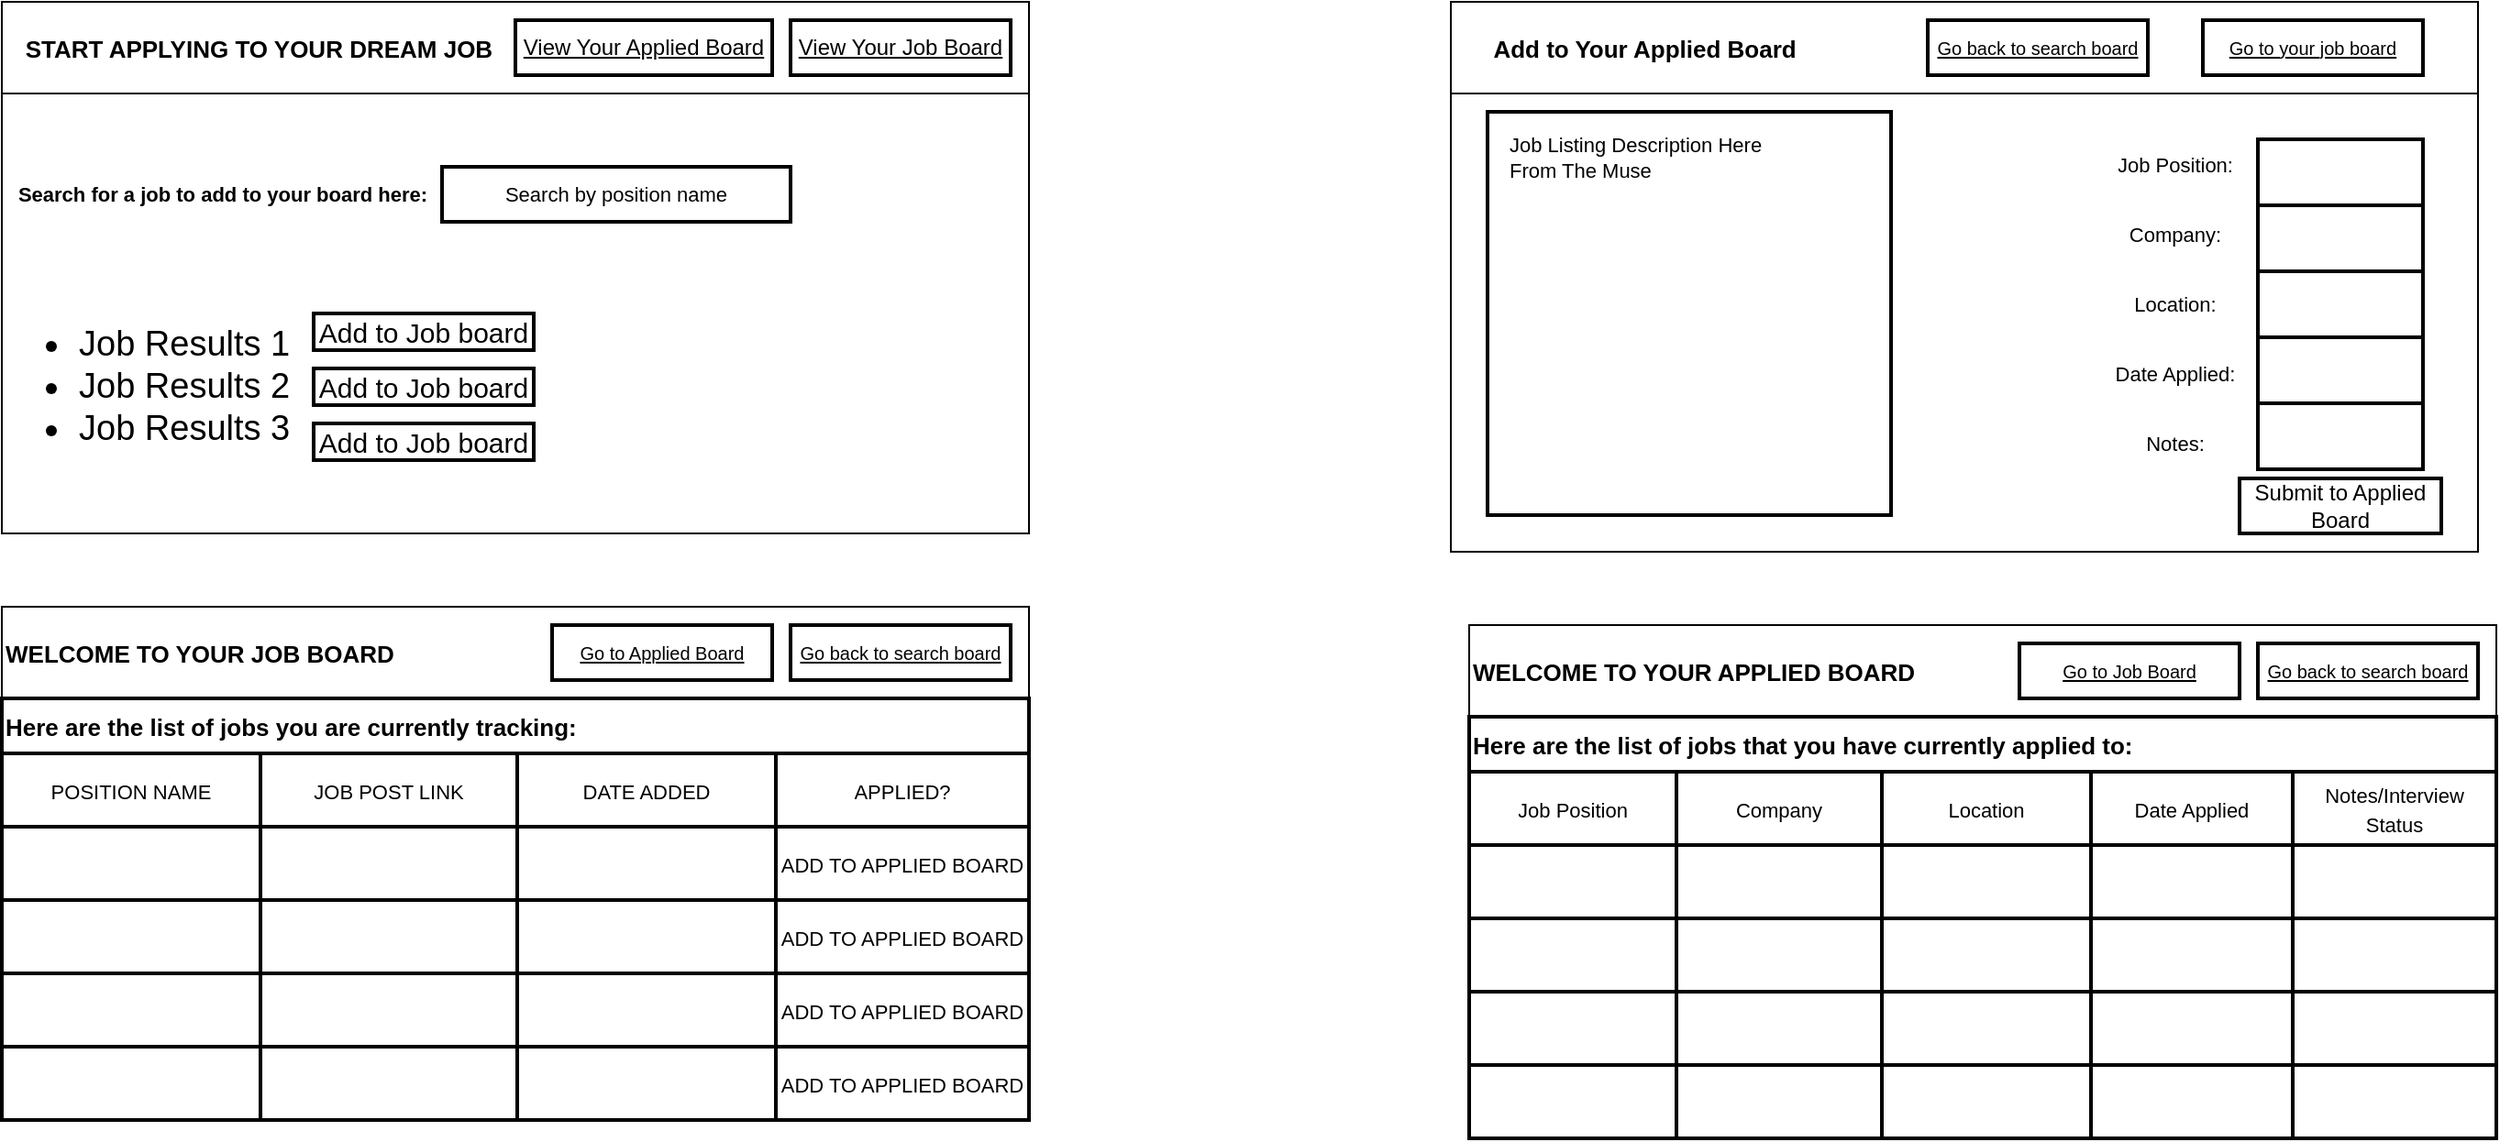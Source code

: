 <mxfile>
    <diagram id="eByr2vHyJb8eP3QuUkfj" name="Page-1">
        <mxGraphModel dx="677" dy="288" grid="1" gridSize="10" guides="1" tooltips="1" connect="1" arrows="1" fold="1" page="1" pageScale="1" pageWidth="850" pageHeight="1100" math="0" shadow="0">
            <root>
                <mxCell id="0"/>
                <mxCell id="1" parent="0"/>
                <mxCell id="2" value="   START APPLYING TO YOUR DREAM JOB" style="swimlane;swimlaneFillColor=default;align=left;fontSize=13;startSize=50;" parent="1" vertex="1">
                    <mxGeometry x="140" y="40" width="560" height="290" as="geometry"/>
                </mxCell>
                <mxCell id="3" value="&lt;font style=&quot;font-size: 11px&quot;&gt;Search for a job to add to your board here:&lt;/font&gt;" style="text;strokeColor=none;fillColor=none;html=1;fontSize=12;fontStyle=1;verticalAlign=middle;align=center;strokeWidth=0;" parent="2" vertex="1">
                    <mxGeometry x="70" y="80" width="100" height="50" as="geometry"/>
                </mxCell>
                <mxCell id="5" value="Search by position name" style="rounded=0;whiteSpace=wrap;html=1;fontSize=11;strokeWidth=2;" parent="2" vertex="1">
                    <mxGeometry x="240" y="90" width="190" height="30" as="geometry"/>
                </mxCell>
                <mxCell id="7" value="&lt;ul style=&quot;font-size: 19px;&quot;&gt;&lt;li style=&quot;font-size: 19px;&quot;&gt;Job Results 1&lt;/li&gt;&lt;li style=&quot;font-size: 19px;&quot;&gt;Job Results 2&lt;/li&gt;&lt;li style=&quot;font-size: 19px;&quot;&gt;Job Results 3&lt;/li&gt;&lt;/ul&gt;" style="text;strokeColor=none;fillColor=none;html=1;whiteSpace=wrap;verticalAlign=middle;overflow=hidden;fontSize=19;" parent="2" vertex="1">
                    <mxGeometry y="140" width="220" height="140" as="geometry"/>
                </mxCell>
                <mxCell id="8" value="&lt;u&gt;View Your Job Board&lt;/u&gt;" style="text;html=1;strokeColor=default;fillColor=none;align=center;verticalAlign=middle;whiteSpace=wrap;rounded=0;fontSize=12;strokeWidth=2;" parent="2" vertex="1">
                    <mxGeometry x="430" y="10" width="120" height="30" as="geometry"/>
                </mxCell>
                <mxCell id="26" value="&lt;font style=&quot;font-size: 15px&quot;&gt;Add to Job board&lt;/font&gt;" style="rounded=0;whiteSpace=wrap;html=1;fontSize=19;strokeWidth=2;" parent="2" vertex="1">
                    <mxGeometry x="170" y="170" width="120" height="20" as="geometry"/>
                </mxCell>
                <mxCell id="28" value="&lt;font style=&quot;font-size: 15px&quot;&gt;Add to Job board&lt;/font&gt;" style="rounded=0;whiteSpace=wrap;html=1;fontSize=19;strokeWidth=2;" parent="2" vertex="1">
                    <mxGeometry x="170" y="230" width="120" height="20" as="geometry"/>
                </mxCell>
                <mxCell id="27" value="&lt;font style=&quot;font-size: 15px&quot;&gt;Add to Job board&lt;/font&gt;" style="rounded=0;whiteSpace=wrap;html=1;fontSize=19;strokeWidth=2;" parent="2" vertex="1">
                    <mxGeometry x="170" y="200" width="120" height="20" as="geometry"/>
                </mxCell>
                <mxCell id="XKxb8fg4fnVpv2uwwsLC-240" value="&lt;u&gt;View Your Applied Board&lt;/u&gt;" style="text;html=1;strokeColor=default;fillColor=none;align=center;verticalAlign=middle;whiteSpace=wrap;rounded=0;fontSize=12;strokeWidth=2;" parent="2" vertex="1">
                    <mxGeometry x="280" y="10" width="140" height="30" as="geometry"/>
                </mxCell>
                <mxCell id="31" value="WELCOME TO YOUR JOB BOARD" style="swimlane;swimlaneFillColor=default;align=left;fontSize=13;startSize=50;" parent="1" vertex="1">
                    <mxGeometry x="140" y="370" width="560" height="280" as="geometry"/>
                </mxCell>
                <mxCell id="35" value="&lt;u style=&quot;font-size: 10px;&quot;&gt;Go back to search board&lt;/u&gt;" style="text;html=1;strokeColor=default;fillColor=none;align=center;verticalAlign=middle;whiteSpace=wrap;rounded=0;fontSize=10;strokeWidth=2;" parent="31" vertex="1">
                    <mxGeometry x="430" y="10" width="120" height="30" as="geometry"/>
                </mxCell>
                <mxCell id="41" value="Here are the list of jobs you are currently tracking:" style="shape=table;startSize=30;container=1;collapsible=0;childLayout=tableLayout;fontStyle=1;align=left;pointerEvents=1;fontSize=13;strokeColor=default;strokeWidth=2;" parent="31" vertex="1">
                    <mxGeometry y="50" width="560" height="230" as="geometry"/>
                </mxCell>
                <mxCell id="42" value="" style="shape=partialRectangle;html=1;whiteSpace=wrap;collapsible=0;dropTarget=0;pointerEvents=0;fillColor=none;top=0;left=0;bottom=0;right=0;points=[[0,0.5],[1,0.5]];portConstraint=eastwest;fontSize=13;strokeColor=default;strokeWidth=2;" parent="41" vertex="1">
                    <mxGeometry y="30" width="560" height="40" as="geometry"/>
                </mxCell>
                <mxCell id="43" value="&lt;span style=&quot;font-size: 11px&quot;&gt;POSITION NAME&lt;/span&gt;" style="shape=partialRectangle;html=1;whiteSpace=wrap;connectable=0;fillColor=none;top=0;left=0;bottom=0;right=0;overflow=hidden;pointerEvents=1;fontSize=13;strokeColor=default;strokeWidth=2;" parent="42" vertex="1">
                    <mxGeometry width="141" height="40" as="geometry">
                        <mxRectangle width="141" height="40" as="alternateBounds"/>
                    </mxGeometry>
                </mxCell>
                <mxCell id="44" value="&lt;font style=&quot;font-size: 11px&quot;&gt;JOB POST LINK&lt;/font&gt;" style="shape=partialRectangle;html=1;whiteSpace=wrap;connectable=0;fillColor=none;top=0;left=0;bottom=0;right=0;overflow=hidden;pointerEvents=1;fontSize=13;strokeColor=default;strokeWidth=2;" parent="42" vertex="1">
                    <mxGeometry x="141" width="140" height="40" as="geometry">
                        <mxRectangle width="140" height="40" as="alternateBounds"/>
                    </mxGeometry>
                </mxCell>
                <mxCell id="45" value="&lt;font style=&quot;font-size: 11px&quot;&gt;DATE ADDED&lt;/font&gt;" style="shape=partialRectangle;html=1;whiteSpace=wrap;connectable=0;fillColor=none;top=0;left=0;bottom=0;right=0;overflow=hidden;pointerEvents=1;fontSize=13;strokeColor=default;strokeWidth=2;" parent="42" vertex="1">
                    <mxGeometry x="281" width="141" height="40" as="geometry">
                        <mxRectangle width="141" height="40" as="alternateBounds"/>
                    </mxGeometry>
                </mxCell>
                <mxCell id="54" value="&lt;font style=&quot;font-size: 11px&quot;&gt;APPLIED?&lt;/font&gt;" style="shape=partialRectangle;html=1;whiteSpace=wrap;connectable=0;fillColor=none;top=0;left=0;bottom=0;right=0;overflow=hidden;pointerEvents=1;fontSize=13;strokeColor=default;strokeWidth=2;" parent="42" vertex="1">
                    <mxGeometry x="422" width="138" height="40" as="geometry">
                        <mxRectangle width="138" height="40" as="alternateBounds"/>
                    </mxGeometry>
                </mxCell>
                <mxCell id="46" value="" style="shape=partialRectangle;html=1;whiteSpace=wrap;collapsible=0;dropTarget=0;pointerEvents=0;fillColor=none;top=0;left=0;bottom=0;right=0;points=[[0,0.5],[1,0.5]];portConstraint=eastwest;fontSize=13;strokeColor=default;strokeWidth=2;" parent="41" vertex="1">
                    <mxGeometry y="70" width="560" height="40" as="geometry"/>
                </mxCell>
                <mxCell id="47" value="" style="shape=partialRectangle;html=1;whiteSpace=wrap;connectable=0;fillColor=none;top=0;left=0;bottom=0;right=0;overflow=hidden;pointerEvents=1;fontSize=13;strokeColor=default;strokeWidth=2;" parent="46" vertex="1">
                    <mxGeometry width="141" height="40" as="geometry">
                        <mxRectangle width="141" height="40" as="alternateBounds"/>
                    </mxGeometry>
                </mxCell>
                <mxCell id="48" value="" style="shape=partialRectangle;html=1;whiteSpace=wrap;connectable=0;fillColor=none;top=0;left=0;bottom=0;right=0;overflow=hidden;pointerEvents=1;fontSize=13;strokeColor=default;strokeWidth=2;" parent="46" vertex="1">
                    <mxGeometry x="141" width="140" height="40" as="geometry">
                        <mxRectangle width="140" height="40" as="alternateBounds"/>
                    </mxGeometry>
                </mxCell>
                <mxCell id="49" value="" style="shape=partialRectangle;html=1;whiteSpace=wrap;connectable=0;fillColor=none;top=0;left=0;bottom=0;right=0;overflow=hidden;pointerEvents=1;fontSize=13;strokeColor=default;strokeWidth=2;" parent="46" vertex="1">
                    <mxGeometry x="281" width="141" height="40" as="geometry">
                        <mxRectangle width="141" height="40" as="alternateBounds"/>
                    </mxGeometry>
                </mxCell>
                <mxCell id="55" value="&lt;font style=&quot;font-size: 11px&quot;&gt;ADD TO APPLIED BOARD&lt;/font&gt;" style="shape=partialRectangle;html=1;whiteSpace=wrap;connectable=0;fillColor=none;top=0;left=0;bottom=0;right=0;overflow=hidden;pointerEvents=1;fontSize=13;strokeColor=default;strokeWidth=2;" parent="46" vertex="1">
                    <mxGeometry x="422" width="138" height="40" as="geometry">
                        <mxRectangle width="138" height="40" as="alternateBounds"/>
                    </mxGeometry>
                </mxCell>
                <mxCell id="50" value="" style="shape=partialRectangle;html=1;whiteSpace=wrap;collapsible=0;dropTarget=0;pointerEvents=0;fillColor=none;top=0;left=0;bottom=0;right=0;points=[[0,0.5],[1,0.5]];portConstraint=eastwest;fontSize=13;strokeColor=default;strokeWidth=2;" parent="41" vertex="1">
                    <mxGeometry y="110" width="560" height="40" as="geometry"/>
                </mxCell>
                <mxCell id="51" value="" style="shape=partialRectangle;html=1;whiteSpace=wrap;connectable=0;fillColor=none;top=0;left=0;bottom=0;right=0;overflow=hidden;pointerEvents=1;fontSize=13;strokeColor=default;strokeWidth=2;" parent="50" vertex="1">
                    <mxGeometry width="141" height="40" as="geometry">
                        <mxRectangle width="141" height="40" as="alternateBounds"/>
                    </mxGeometry>
                </mxCell>
                <mxCell id="52" value="" style="shape=partialRectangle;html=1;whiteSpace=wrap;connectable=0;fillColor=none;top=0;left=0;bottom=0;right=0;overflow=hidden;pointerEvents=1;fontSize=13;strokeColor=default;strokeWidth=2;" parent="50" vertex="1">
                    <mxGeometry x="141" width="140" height="40" as="geometry">
                        <mxRectangle width="140" height="40" as="alternateBounds"/>
                    </mxGeometry>
                </mxCell>
                <mxCell id="53" value="" style="shape=partialRectangle;html=1;whiteSpace=wrap;connectable=0;fillColor=none;top=0;left=0;bottom=0;right=0;overflow=hidden;pointerEvents=1;fontSize=13;strokeColor=default;strokeWidth=2;" parent="50" vertex="1">
                    <mxGeometry x="281" width="141" height="40" as="geometry">
                        <mxRectangle width="141" height="40" as="alternateBounds"/>
                    </mxGeometry>
                </mxCell>
                <mxCell id="56" value="&lt;font style=&quot;font-size: 11px&quot;&gt;ADD TO APPLIED BOARD&lt;/font&gt;" style="shape=partialRectangle;html=1;whiteSpace=wrap;connectable=0;fillColor=none;top=0;left=0;bottom=0;right=0;overflow=hidden;pointerEvents=1;fontSize=13;strokeColor=default;strokeWidth=2;" parent="50" vertex="1">
                    <mxGeometry x="422" width="138" height="40" as="geometry">
                        <mxRectangle width="138" height="40" as="alternateBounds"/>
                    </mxGeometry>
                </mxCell>
                <mxCell id="66" style="shape=partialRectangle;html=1;whiteSpace=wrap;collapsible=0;dropTarget=0;pointerEvents=0;fillColor=none;top=0;left=0;bottom=0;right=0;points=[[0,0.5],[1,0.5]];portConstraint=eastwest;fontSize=13;strokeColor=default;strokeWidth=2;" parent="41" vertex="1">
                    <mxGeometry y="150" width="560" height="40" as="geometry"/>
                </mxCell>
                <mxCell id="67" style="shape=partialRectangle;html=1;whiteSpace=wrap;connectable=0;fillColor=none;top=0;left=0;bottom=0;right=0;overflow=hidden;pointerEvents=1;fontSize=13;strokeColor=default;strokeWidth=2;" parent="66" vertex="1">
                    <mxGeometry width="141" height="40" as="geometry">
                        <mxRectangle width="141" height="40" as="alternateBounds"/>
                    </mxGeometry>
                </mxCell>
                <mxCell id="68" style="shape=partialRectangle;html=1;whiteSpace=wrap;connectable=0;fillColor=none;top=0;left=0;bottom=0;right=0;overflow=hidden;pointerEvents=1;fontSize=13;strokeColor=default;strokeWidth=2;" parent="66" vertex="1">
                    <mxGeometry x="141" width="140" height="40" as="geometry">
                        <mxRectangle width="140" height="40" as="alternateBounds"/>
                    </mxGeometry>
                </mxCell>
                <mxCell id="69" style="shape=partialRectangle;html=1;whiteSpace=wrap;connectable=0;fillColor=none;top=0;left=0;bottom=0;right=0;overflow=hidden;pointerEvents=1;fontSize=13;strokeColor=default;strokeWidth=2;" parent="66" vertex="1">
                    <mxGeometry x="281" width="141" height="40" as="geometry">
                        <mxRectangle width="141" height="40" as="alternateBounds"/>
                    </mxGeometry>
                </mxCell>
                <mxCell id="71" value="&lt;font style=&quot;font-size: 11px&quot;&gt;ADD TO APPLIED BOARD&lt;/font&gt;" style="shape=partialRectangle;html=1;whiteSpace=wrap;connectable=0;fillColor=none;top=0;left=0;bottom=0;right=0;overflow=hidden;pointerEvents=1;fontSize=13;strokeColor=default;strokeWidth=2;" parent="66" vertex="1">
                    <mxGeometry x="422" width="138" height="40" as="geometry">
                        <mxRectangle width="138" height="40" as="alternateBounds"/>
                    </mxGeometry>
                </mxCell>
                <mxCell id="60" style="shape=partialRectangle;html=1;whiteSpace=wrap;collapsible=0;dropTarget=0;pointerEvents=0;fillColor=none;top=0;left=0;bottom=0;right=0;points=[[0,0.5],[1,0.5]];portConstraint=eastwest;fontSize=13;strokeColor=default;strokeWidth=2;" parent="41" vertex="1">
                    <mxGeometry y="190" width="560" height="40" as="geometry"/>
                </mxCell>
                <mxCell id="61" style="shape=partialRectangle;html=1;whiteSpace=wrap;connectable=0;fillColor=none;top=0;left=0;bottom=0;right=0;overflow=hidden;pointerEvents=1;fontSize=13;strokeColor=default;strokeWidth=2;" parent="60" vertex="1">
                    <mxGeometry width="141" height="40" as="geometry">
                        <mxRectangle width="141" height="40" as="alternateBounds"/>
                    </mxGeometry>
                </mxCell>
                <mxCell id="62" style="shape=partialRectangle;html=1;whiteSpace=wrap;connectable=0;fillColor=none;top=0;left=0;bottom=0;right=0;overflow=hidden;pointerEvents=1;fontSize=13;strokeColor=default;strokeWidth=2;" parent="60" vertex="1">
                    <mxGeometry x="141" width="140" height="40" as="geometry">
                        <mxRectangle width="140" height="40" as="alternateBounds"/>
                    </mxGeometry>
                </mxCell>
                <mxCell id="63" style="shape=partialRectangle;html=1;whiteSpace=wrap;connectable=0;fillColor=none;top=0;left=0;bottom=0;right=0;overflow=hidden;pointerEvents=1;fontSize=13;strokeColor=default;strokeWidth=2;" parent="60" vertex="1">
                    <mxGeometry x="281" width="141" height="40" as="geometry">
                        <mxRectangle width="141" height="40" as="alternateBounds"/>
                    </mxGeometry>
                </mxCell>
                <mxCell id="65" value="&lt;font style=&quot;font-size: 11px&quot;&gt;ADD TO APPLIED BOARD&lt;/font&gt;" style="shape=partialRectangle;html=1;whiteSpace=wrap;connectable=0;fillColor=none;top=0;left=0;bottom=0;right=0;overflow=hidden;pointerEvents=1;fontSize=13;strokeColor=default;strokeWidth=2;" parent="60" vertex="1">
                    <mxGeometry x="422" width="138" height="40" as="geometry">
                        <mxRectangle width="138" height="40" as="alternateBounds"/>
                    </mxGeometry>
                </mxCell>
                <mxCell id="XKxb8fg4fnVpv2uwwsLC-203" value="&lt;u&gt;Go to Applied Board&lt;/u&gt;" style="text;html=1;strokeColor=default;fillColor=none;align=center;verticalAlign=middle;whiteSpace=wrap;rounded=0;fontSize=10;strokeWidth=2;" parent="31" vertex="1">
                    <mxGeometry x="300" y="10" width="120" height="30" as="geometry"/>
                </mxCell>
                <mxCell id="113" value="      Add to Your Applied Board" style="swimlane;swimlaneFillColor=default;align=left;fontSize=13;startSize=50;" parent="1" vertex="1">
                    <mxGeometry x="930" y="40" width="560" height="300" as="geometry"/>
                </mxCell>
                <mxCell id="121" value="" style="whiteSpace=wrap;html=1;aspect=fixed;fontSize=11;strokeColor=default;strokeWidth=2;" parent="113" vertex="1">
                    <mxGeometry x="20" y="60" width="220" height="220" as="geometry"/>
                </mxCell>
                <mxCell id="122" value="Job Listing Description Here From The Muse" style="text;html=1;strokeColor=none;fillColor=none;align=left;verticalAlign=middle;whiteSpace=wrap;rounded=0;fontSize=11;" parent="113" vertex="1">
                    <mxGeometry x="30" y="70" width="150" height="30" as="geometry"/>
                </mxCell>
                <mxCell id="167" value="" style="shape=table;startSize=0;container=1;collapsible=0;childLayout=tableLayout;fontSize=11;strokeColor=none;strokeWidth=0;" parent="113" vertex="1">
                    <mxGeometry x="350" y="70" width="90" height="190" as="geometry"/>
                </mxCell>
                <mxCell id="168" value="" style="shape=partialRectangle;collapsible=0;dropTarget=0;pointerEvents=0;fillColor=none;top=0;left=0;bottom=0;right=0;points=[[0,0.5],[1,0.5]];portConstraint=eastwest;fontSize=11;strokeColor=default;strokeWidth=2;" parent="167" vertex="1">
                    <mxGeometry width="90" height="38" as="geometry"/>
                </mxCell>
                <mxCell id="169" value="Job Position:" style="shape=partialRectangle;html=1;whiteSpace=wrap;connectable=0;overflow=hidden;fillColor=none;top=0;left=0;bottom=0;right=0;pointerEvents=1;fontSize=11;strokeColor=default;strokeWidth=2;" parent="168" vertex="1">
                    <mxGeometry width="90" height="38" as="geometry">
                        <mxRectangle width="90" height="38" as="alternateBounds"/>
                    </mxGeometry>
                </mxCell>
                <mxCell id="170" value="" style="shape=partialRectangle;collapsible=0;dropTarget=0;pointerEvents=0;fillColor=none;top=0;left=0;bottom=0;right=0;points=[[0,0.5],[1,0.5]];portConstraint=eastwest;fontSize=11;strokeColor=default;strokeWidth=2;" parent="167" vertex="1">
                    <mxGeometry y="38" width="90" height="38" as="geometry"/>
                </mxCell>
                <mxCell id="171" value="Company:" style="shape=partialRectangle;html=1;whiteSpace=wrap;connectable=0;overflow=hidden;fillColor=none;top=0;left=0;bottom=0;right=0;pointerEvents=1;fontSize=11;strokeColor=default;strokeWidth=2;" parent="170" vertex="1">
                    <mxGeometry width="90" height="38" as="geometry">
                        <mxRectangle width="90" height="38" as="alternateBounds"/>
                    </mxGeometry>
                </mxCell>
                <mxCell id="172" value="" style="shape=partialRectangle;collapsible=0;dropTarget=0;pointerEvents=0;fillColor=none;top=0;left=0;bottom=0;right=0;points=[[0,0.5],[1,0.5]];portConstraint=eastwest;fontSize=11;strokeColor=default;strokeWidth=2;" parent="167" vertex="1">
                    <mxGeometry y="76" width="90" height="38" as="geometry"/>
                </mxCell>
                <mxCell id="173" value="Location:" style="shape=partialRectangle;html=1;whiteSpace=wrap;connectable=0;overflow=hidden;fillColor=none;top=0;left=0;bottom=0;right=0;pointerEvents=1;fontSize=11;strokeColor=default;strokeWidth=2;" parent="172" vertex="1">
                    <mxGeometry width="90" height="38" as="geometry">
                        <mxRectangle width="90" height="38" as="alternateBounds"/>
                    </mxGeometry>
                </mxCell>
                <mxCell id="174" value="" style="shape=partialRectangle;collapsible=0;dropTarget=0;pointerEvents=0;fillColor=none;top=0;left=0;bottom=0;right=0;points=[[0,0.5],[1,0.5]];portConstraint=eastwest;fontSize=11;strokeColor=default;strokeWidth=2;" parent="167" vertex="1">
                    <mxGeometry y="114" width="90" height="38" as="geometry"/>
                </mxCell>
                <mxCell id="175" value="Date Applied:" style="shape=partialRectangle;html=1;whiteSpace=wrap;connectable=0;overflow=hidden;fillColor=none;top=0;left=0;bottom=0;right=0;pointerEvents=1;fontSize=11;strokeColor=default;strokeWidth=2;" parent="174" vertex="1">
                    <mxGeometry width="90" height="38" as="geometry">
                        <mxRectangle width="90" height="38" as="alternateBounds"/>
                    </mxGeometry>
                </mxCell>
                <mxCell id="176" value="" style="shape=partialRectangle;collapsible=0;dropTarget=0;pointerEvents=0;fillColor=none;top=0;left=0;bottom=0;right=0;points=[[0,0.5],[1,0.5]];portConstraint=eastwest;fontSize=11;strokeColor=default;strokeWidth=2;" parent="167" vertex="1">
                    <mxGeometry y="152" width="90" height="38" as="geometry"/>
                </mxCell>
                <mxCell id="177" value="Notes:" style="shape=partialRectangle;html=1;whiteSpace=wrap;connectable=0;overflow=hidden;fillColor=none;top=0;left=0;bottom=0;right=0;pointerEvents=1;fontSize=11;strokeColor=default;strokeWidth=2;" parent="176" vertex="1">
                    <mxGeometry width="90" height="38" as="geometry">
                        <mxRectangle width="90" height="38" as="alternateBounds"/>
                    </mxGeometry>
                </mxCell>
                <mxCell id="190" value="" style="shape=table;startSize=0;container=1;collapsible=0;childLayout=tableLayout;fontSize=11;strokeColor=default;strokeWidth=2;" parent="113" vertex="1">
                    <mxGeometry x="440" y="75" width="90" height="180" as="geometry"/>
                </mxCell>
                <mxCell id="191" value="" style="shape=partialRectangle;collapsible=0;dropTarget=0;pointerEvents=0;fillColor=none;top=0;left=0;bottom=0;right=0;points=[[0,0.5],[1,0.5]];portConstraint=eastwest;fontSize=11;strokeColor=default;strokeWidth=2;" parent="190" vertex="1">
                    <mxGeometry width="90" height="36" as="geometry"/>
                </mxCell>
                <mxCell id="192" value="" style="shape=partialRectangle;html=1;whiteSpace=wrap;connectable=0;overflow=hidden;fillColor=none;top=0;left=0;bottom=0;right=0;pointerEvents=1;fontSize=11;strokeColor=default;strokeWidth=2;" parent="191" vertex="1">
                    <mxGeometry width="90" height="36" as="geometry">
                        <mxRectangle width="90" height="36" as="alternateBounds"/>
                    </mxGeometry>
                </mxCell>
                <mxCell id="193" value="" style="shape=partialRectangle;collapsible=0;dropTarget=0;pointerEvents=0;fillColor=none;top=0;left=0;bottom=0;right=0;points=[[0,0.5],[1,0.5]];portConstraint=eastwest;fontSize=11;strokeColor=default;strokeWidth=2;" parent="190" vertex="1">
                    <mxGeometry y="36" width="90" height="36" as="geometry"/>
                </mxCell>
                <mxCell id="194" value="" style="shape=partialRectangle;html=1;whiteSpace=wrap;connectable=0;overflow=hidden;fillColor=none;top=0;left=0;bottom=0;right=0;pointerEvents=1;fontSize=11;strokeColor=default;strokeWidth=2;" parent="193" vertex="1">
                    <mxGeometry width="90" height="36" as="geometry">
                        <mxRectangle width="90" height="36" as="alternateBounds"/>
                    </mxGeometry>
                </mxCell>
                <mxCell id="195" value="" style="shape=partialRectangle;collapsible=0;dropTarget=0;pointerEvents=0;fillColor=none;top=0;left=0;bottom=0;right=0;points=[[0,0.5],[1,0.5]];portConstraint=eastwest;fontSize=11;strokeColor=default;strokeWidth=2;" parent="190" vertex="1">
                    <mxGeometry y="72" width="90" height="36" as="geometry"/>
                </mxCell>
                <mxCell id="196" value="" style="shape=partialRectangle;html=1;whiteSpace=wrap;connectable=0;overflow=hidden;fillColor=none;top=0;left=0;bottom=0;right=0;pointerEvents=1;fontSize=11;strokeColor=default;strokeWidth=2;" parent="195" vertex="1">
                    <mxGeometry width="90" height="36" as="geometry">
                        <mxRectangle width="90" height="36" as="alternateBounds"/>
                    </mxGeometry>
                </mxCell>
                <mxCell id="197" value="" style="shape=partialRectangle;collapsible=0;dropTarget=0;pointerEvents=0;fillColor=none;top=0;left=0;bottom=0;right=0;points=[[0,0.5],[1,0.5]];portConstraint=eastwest;fontSize=11;strokeColor=default;strokeWidth=2;" parent="190" vertex="1">
                    <mxGeometry y="108" width="90" height="36" as="geometry"/>
                </mxCell>
                <mxCell id="198" value="" style="shape=partialRectangle;html=1;whiteSpace=wrap;connectable=0;overflow=hidden;fillColor=none;top=0;left=0;bottom=0;right=0;pointerEvents=1;fontSize=11;strokeColor=default;strokeWidth=2;" parent="197" vertex="1">
                    <mxGeometry width="90" height="36" as="geometry">
                        <mxRectangle width="90" height="36" as="alternateBounds"/>
                    </mxGeometry>
                </mxCell>
                <mxCell id="199" value="" style="shape=partialRectangle;collapsible=0;dropTarget=0;pointerEvents=0;fillColor=none;top=0;left=0;bottom=0;right=0;points=[[0,0.5],[1,0.5]];portConstraint=eastwest;fontSize=11;strokeColor=default;strokeWidth=2;" parent="190" vertex="1">
                    <mxGeometry y="144" width="90" height="36" as="geometry"/>
                </mxCell>
                <mxCell id="200" value="" style="shape=partialRectangle;html=1;whiteSpace=wrap;connectable=0;overflow=hidden;fillColor=none;top=0;left=0;bottom=0;right=0;pointerEvents=1;fontSize=11;strokeColor=default;strokeWidth=2;" parent="199" vertex="1">
                    <mxGeometry width="90" height="36" as="geometry">
                        <mxRectangle width="90" height="36" as="alternateBounds"/>
                    </mxGeometry>
                </mxCell>
                <mxCell id="201" value="Submit to Applied Board" style="text;html=1;strokeColor=default;fillColor=none;align=center;verticalAlign=middle;whiteSpace=wrap;rounded=0;fontSize=12;strokeWidth=2;" parent="113" vertex="1">
                    <mxGeometry x="430" y="260" width="110" height="30" as="geometry"/>
                </mxCell>
                <mxCell id="202" value="&lt;u style=&quot;font-size: 10px;&quot;&gt;Go back to search board&lt;/u&gt;" style="text;html=1;strokeColor=default;fillColor=none;align=center;verticalAlign=middle;whiteSpace=wrap;rounded=0;fontSize=10;strokeWidth=2;" parent="113" vertex="1">
                    <mxGeometry x="260" y="10" width="120" height="30" as="geometry"/>
                </mxCell>
                <mxCell id="203" value="&lt;u&gt;Go to your job board&lt;/u&gt;" style="text;html=1;strokeColor=default;fillColor=none;align=center;verticalAlign=middle;whiteSpace=wrap;rounded=0;fontSize=10;strokeWidth=2;" parent="113" vertex="1">
                    <mxGeometry x="410" y="10" width="120" height="30" as="geometry"/>
                </mxCell>
                <mxCell id="XKxb8fg4fnVpv2uwwsLC-206" value="WELCOME TO YOUR APPLIED BOARD" style="swimlane;swimlaneFillColor=default;align=left;fontSize=13;startSize=50;" parent="1" vertex="1">
                    <mxGeometry x="940" y="380" width="560" height="280" as="geometry"/>
                </mxCell>
                <mxCell id="XKxb8fg4fnVpv2uwwsLC-207" value="&lt;u style=&quot;font-size: 10px;&quot;&gt;Go back to search board&lt;/u&gt;" style="text;html=1;strokeColor=default;fillColor=none;align=center;verticalAlign=middle;whiteSpace=wrap;rounded=0;fontSize=10;strokeWidth=2;" parent="XKxb8fg4fnVpv2uwwsLC-206" vertex="1">
                    <mxGeometry x="430" y="10" width="120" height="30" as="geometry"/>
                </mxCell>
                <mxCell id="XKxb8fg4fnVpv2uwwsLC-208" value="Here are the list of jobs that you have currently applied to:" style="shape=table;startSize=30;container=1;collapsible=0;childLayout=tableLayout;fontStyle=1;align=left;pointerEvents=1;fontSize=13;strokeColor=default;strokeWidth=2;" parent="XKxb8fg4fnVpv2uwwsLC-206" vertex="1">
                    <mxGeometry y="50" width="560" height="230" as="geometry"/>
                </mxCell>
                <mxCell id="XKxb8fg4fnVpv2uwwsLC-209" value="" style="shape=partialRectangle;html=1;whiteSpace=wrap;collapsible=0;dropTarget=0;pointerEvents=0;fillColor=none;top=0;left=0;bottom=0;right=0;points=[[0,0.5],[1,0.5]];portConstraint=eastwest;fontSize=13;strokeColor=default;strokeWidth=2;" parent="XKxb8fg4fnVpv2uwwsLC-208" vertex="1">
                    <mxGeometry y="30" width="560" height="40" as="geometry"/>
                </mxCell>
                <mxCell id="XKxb8fg4fnVpv2uwwsLC-210" value="&lt;span style=&quot;font-size: 11px&quot;&gt;Job Position&lt;/span&gt;" style="shape=partialRectangle;html=1;whiteSpace=wrap;connectable=0;fillColor=none;top=0;left=0;bottom=0;right=0;overflow=hidden;pointerEvents=1;fontSize=13;strokeColor=default;strokeWidth=2;" parent="XKxb8fg4fnVpv2uwwsLC-209" vertex="1">
                    <mxGeometry width="113" height="40" as="geometry">
                        <mxRectangle width="113" height="40" as="alternateBounds"/>
                    </mxGeometry>
                </mxCell>
                <mxCell id="XKxb8fg4fnVpv2uwwsLC-211" value="&lt;font style=&quot;font-size: 11px&quot;&gt;Company&lt;/font&gt;" style="shape=partialRectangle;html=1;whiteSpace=wrap;connectable=0;fillColor=none;top=0;left=0;bottom=0;right=0;overflow=hidden;pointerEvents=1;fontSize=13;strokeColor=default;strokeWidth=2;" parent="XKxb8fg4fnVpv2uwwsLC-209" vertex="1">
                    <mxGeometry x="113" width="112" height="40" as="geometry">
                        <mxRectangle width="112" height="40" as="alternateBounds"/>
                    </mxGeometry>
                </mxCell>
                <mxCell id="XKxb8fg4fnVpv2uwwsLC-212" value="&lt;font style=&quot;font-size: 11px&quot;&gt;Location&lt;/font&gt;" style="shape=partialRectangle;html=1;whiteSpace=wrap;connectable=0;fillColor=none;top=0;left=0;bottom=0;right=0;overflow=hidden;pointerEvents=1;fontSize=13;strokeColor=default;strokeWidth=2;" parent="XKxb8fg4fnVpv2uwwsLC-209" vertex="1">
                    <mxGeometry x="225" width="114" height="40" as="geometry">
                        <mxRectangle width="114" height="40" as="alternateBounds"/>
                    </mxGeometry>
                </mxCell>
                <mxCell id="XKxb8fg4fnVpv2uwwsLC-213" value="&lt;font style=&quot;font-size: 11px&quot;&gt;Date Applied&lt;/font&gt;" style="shape=partialRectangle;html=1;whiteSpace=wrap;connectable=0;fillColor=none;top=0;left=0;bottom=0;right=0;overflow=hidden;pointerEvents=1;fontSize=13;strokeColor=default;strokeWidth=2;" parent="XKxb8fg4fnVpv2uwwsLC-209" vertex="1">
                    <mxGeometry x="339" width="110" height="40" as="geometry">
                        <mxRectangle width="110" height="40" as="alternateBounds"/>
                    </mxGeometry>
                </mxCell>
                <mxCell id="XKxb8fg4fnVpv2uwwsLC-235" value="&lt;font style=&quot;font-size: 11px&quot;&gt;Notes/Interview Status&lt;/font&gt;" style="shape=partialRectangle;html=1;whiteSpace=wrap;connectable=0;fillColor=none;top=0;left=0;bottom=0;right=0;overflow=hidden;pointerEvents=1;fontSize=13;strokeColor=default;strokeWidth=2;" parent="XKxb8fg4fnVpv2uwwsLC-209" vertex="1">
                    <mxGeometry x="449" width="111" height="40" as="geometry">
                        <mxRectangle width="111" height="40" as="alternateBounds"/>
                    </mxGeometry>
                </mxCell>
                <mxCell id="XKxb8fg4fnVpv2uwwsLC-214" value="" style="shape=partialRectangle;html=1;whiteSpace=wrap;collapsible=0;dropTarget=0;pointerEvents=0;fillColor=none;top=0;left=0;bottom=0;right=0;points=[[0,0.5],[1,0.5]];portConstraint=eastwest;fontSize=13;strokeColor=default;strokeWidth=2;" parent="XKxb8fg4fnVpv2uwwsLC-208" vertex="1">
                    <mxGeometry y="70" width="560" height="40" as="geometry"/>
                </mxCell>
                <mxCell id="XKxb8fg4fnVpv2uwwsLC-215" value="" style="shape=partialRectangle;html=1;whiteSpace=wrap;connectable=0;fillColor=none;top=0;left=0;bottom=0;right=0;overflow=hidden;pointerEvents=1;fontSize=13;strokeColor=default;strokeWidth=2;" parent="XKxb8fg4fnVpv2uwwsLC-214" vertex="1">
                    <mxGeometry width="113" height="40" as="geometry">
                        <mxRectangle width="113" height="40" as="alternateBounds"/>
                    </mxGeometry>
                </mxCell>
                <mxCell id="XKxb8fg4fnVpv2uwwsLC-216" value="" style="shape=partialRectangle;html=1;whiteSpace=wrap;connectable=0;fillColor=none;top=0;left=0;bottom=0;right=0;overflow=hidden;pointerEvents=1;fontSize=13;strokeColor=default;strokeWidth=2;" parent="XKxb8fg4fnVpv2uwwsLC-214" vertex="1">
                    <mxGeometry x="113" width="112" height="40" as="geometry">
                        <mxRectangle width="112" height="40" as="alternateBounds"/>
                    </mxGeometry>
                </mxCell>
                <mxCell id="XKxb8fg4fnVpv2uwwsLC-217" value="" style="shape=partialRectangle;html=1;whiteSpace=wrap;connectable=0;fillColor=none;top=0;left=0;bottom=0;right=0;overflow=hidden;pointerEvents=1;fontSize=13;strokeColor=default;strokeWidth=2;" parent="XKxb8fg4fnVpv2uwwsLC-214" vertex="1">
                    <mxGeometry x="225" width="114" height="40" as="geometry">
                        <mxRectangle width="114" height="40" as="alternateBounds"/>
                    </mxGeometry>
                </mxCell>
                <mxCell id="XKxb8fg4fnVpv2uwwsLC-218" value="" style="shape=partialRectangle;html=1;whiteSpace=wrap;connectable=0;fillColor=none;top=0;left=0;bottom=0;right=0;overflow=hidden;pointerEvents=1;fontSize=13;strokeColor=default;strokeWidth=2;" parent="XKxb8fg4fnVpv2uwwsLC-214" vertex="1">
                    <mxGeometry x="339" width="110" height="40" as="geometry">
                        <mxRectangle width="110" height="40" as="alternateBounds"/>
                    </mxGeometry>
                </mxCell>
                <mxCell id="XKxb8fg4fnVpv2uwwsLC-236" style="shape=partialRectangle;html=1;whiteSpace=wrap;connectable=0;fillColor=none;top=0;left=0;bottom=0;right=0;overflow=hidden;pointerEvents=1;fontSize=13;strokeColor=default;strokeWidth=2;" parent="XKxb8fg4fnVpv2uwwsLC-214" vertex="1">
                    <mxGeometry x="449" width="111" height="40" as="geometry">
                        <mxRectangle width="111" height="40" as="alternateBounds"/>
                    </mxGeometry>
                </mxCell>
                <mxCell id="XKxb8fg4fnVpv2uwwsLC-219" value="" style="shape=partialRectangle;html=1;whiteSpace=wrap;collapsible=0;dropTarget=0;pointerEvents=0;fillColor=none;top=0;left=0;bottom=0;right=0;points=[[0,0.5],[1,0.5]];portConstraint=eastwest;fontSize=13;strokeColor=default;strokeWidth=2;" parent="XKxb8fg4fnVpv2uwwsLC-208" vertex="1">
                    <mxGeometry y="110" width="560" height="40" as="geometry"/>
                </mxCell>
                <mxCell id="XKxb8fg4fnVpv2uwwsLC-220" value="" style="shape=partialRectangle;html=1;whiteSpace=wrap;connectable=0;fillColor=none;top=0;left=0;bottom=0;right=0;overflow=hidden;pointerEvents=1;fontSize=13;strokeColor=default;strokeWidth=2;" parent="XKxb8fg4fnVpv2uwwsLC-219" vertex="1">
                    <mxGeometry width="113" height="40" as="geometry">
                        <mxRectangle width="113" height="40" as="alternateBounds"/>
                    </mxGeometry>
                </mxCell>
                <mxCell id="XKxb8fg4fnVpv2uwwsLC-221" value="" style="shape=partialRectangle;html=1;whiteSpace=wrap;connectable=0;fillColor=none;top=0;left=0;bottom=0;right=0;overflow=hidden;pointerEvents=1;fontSize=13;strokeColor=default;strokeWidth=2;" parent="XKxb8fg4fnVpv2uwwsLC-219" vertex="1">
                    <mxGeometry x="113" width="112" height="40" as="geometry">
                        <mxRectangle width="112" height="40" as="alternateBounds"/>
                    </mxGeometry>
                </mxCell>
                <mxCell id="XKxb8fg4fnVpv2uwwsLC-222" value="" style="shape=partialRectangle;html=1;whiteSpace=wrap;connectable=0;fillColor=none;top=0;left=0;bottom=0;right=0;overflow=hidden;pointerEvents=1;fontSize=13;strokeColor=default;strokeWidth=2;" parent="XKxb8fg4fnVpv2uwwsLC-219" vertex="1">
                    <mxGeometry x="225" width="114" height="40" as="geometry">
                        <mxRectangle width="114" height="40" as="alternateBounds"/>
                    </mxGeometry>
                </mxCell>
                <mxCell id="XKxb8fg4fnVpv2uwwsLC-223" value="" style="shape=partialRectangle;html=1;whiteSpace=wrap;connectable=0;fillColor=none;top=0;left=0;bottom=0;right=0;overflow=hidden;pointerEvents=1;fontSize=13;strokeColor=default;strokeWidth=2;" parent="XKxb8fg4fnVpv2uwwsLC-219" vertex="1">
                    <mxGeometry x="339" width="110" height="40" as="geometry">
                        <mxRectangle width="110" height="40" as="alternateBounds"/>
                    </mxGeometry>
                </mxCell>
                <mxCell id="XKxb8fg4fnVpv2uwwsLC-237" style="shape=partialRectangle;html=1;whiteSpace=wrap;connectable=0;fillColor=none;top=0;left=0;bottom=0;right=0;overflow=hidden;pointerEvents=1;fontSize=13;strokeColor=default;strokeWidth=2;" parent="XKxb8fg4fnVpv2uwwsLC-219" vertex="1">
                    <mxGeometry x="449" width="111" height="40" as="geometry">
                        <mxRectangle width="111" height="40" as="alternateBounds"/>
                    </mxGeometry>
                </mxCell>
                <mxCell id="XKxb8fg4fnVpv2uwwsLC-224" style="shape=partialRectangle;html=1;whiteSpace=wrap;collapsible=0;dropTarget=0;pointerEvents=0;fillColor=none;top=0;left=0;bottom=0;right=0;points=[[0,0.5],[1,0.5]];portConstraint=eastwest;fontSize=13;strokeColor=default;strokeWidth=2;" parent="XKxb8fg4fnVpv2uwwsLC-208" vertex="1">
                    <mxGeometry y="150" width="560" height="40" as="geometry"/>
                </mxCell>
                <mxCell id="XKxb8fg4fnVpv2uwwsLC-225" style="shape=partialRectangle;html=1;whiteSpace=wrap;connectable=0;fillColor=none;top=0;left=0;bottom=0;right=0;overflow=hidden;pointerEvents=1;fontSize=13;strokeColor=default;strokeWidth=2;" parent="XKxb8fg4fnVpv2uwwsLC-224" vertex="1">
                    <mxGeometry width="113" height="40" as="geometry">
                        <mxRectangle width="113" height="40" as="alternateBounds"/>
                    </mxGeometry>
                </mxCell>
                <mxCell id="XKxb8fg4fnVpv2uwwsLC-226" style="shape=partialRectangle;html=1;whiteSpace=wrap;connectable=0;fillColor=none;top=0;left=0;bottom=0;right=0;overflow=hidden;pointerEvents=1;fontSize=13;strokeColor=default;strokeWidth=2;" parent="XKxb8fg4fnVpv2uwwsLC-224" vertex="1">
                    <mxGeometry x="113" width="112" height="40" as="geometry">
                        <mxRectangle width="112" height="40" as="alternateBounds"/>
                    </mxGeometry>
                </mxCell>
                <mxCell id="XKxb8fg4fnVpv2uwwsLC-227" style="shape=partialRectangle;html=1;whiteSpace=wrap;connectable=0;fillColor=none;top=0;left=0;bottom=0;right=0;overflow=hidden;pointerEvents=1;fontSize=13;strokeColor=default;strokeWidth=2;" parent="XKxb8fg4fnVpv2uwwsLC-224" vertex="1">
                    <mxGeometry x="225" width="114" height="40" as="geometry">
                        <mxRectangle width="114" height="40" as="alternateBounds"/>
                    </mxGeometry>
                </mxCell>
                <mxCell id="XKxb8fg4fnVpv2uwwsLC-228" value="" style="shape=partialRectangle;html=1;whiteSpace=wrap;connectable=0;fillColor=none;top=0;left=0;bottom=0;right=0;overflow=hidden;pointerEvents=1;fontSize=13;strokeColor=default;strokeWidth=2;" parent="XKxb8fg4fnVpv2uwwsLC-224" vertex="1">
                    <mxGeometry x="339" width="110" height="40" as="geometry">
                        <mxRectangle width="110" height="40" as="alternateBounds"/>
                    </mxGeometry>
                </mxCell>
                <mxCell id="XKxb8fg4fnVpv2uwwsLC-238" style="shape=partialRectangle;html=1;whiteSpace=wrap;connectable=0;fillColor=none;top=0;left=0;bottom=0;right=0;overflow=hidden;pointerEvents=1;fontSize=13;strokeColor=default;strokeWidth=2;" parent="XKxb8fg4fnVpv2uwwsLC-224" vertex="1">
                    <mxGeometry x="449" width="111" height="40" as="geometry">
                        <mxRectangle width="111" height="40" as="alternateBounds"/>
                    </mxGeometry>
                </mxCell>
                <mxCell id="XKxb8fg4fnVpv2uwwsLC-229" style="shape=partialRectangle;html=1;whiteSpace=wrap;collapsible=0;dropTarget=0;pointerEvents=0;fillColor=none;top=0;left=0;bottom=0;right=0;points=[[0,0.5],[1,0.5]];portConstraint=eastwest;fontSize=13;strokeColor=default;strokeWidth=2;" parent="XKxb8fg4fnVpv2uwwsLC-208" vertex="1">
                    <mxGeometry y="190" width="560" height="40" as="geometry"/>
                </mxCell>
                <mxCell id="XKxb8fg4fnVpv2uwwsLC-230" style="shape=partialRectangle;html=1;whiteSpace=wrap;connectable=0;fillColor=none;top=0;left=0;bottom=0;right=0;overflow=hidden;pointerEvents=1;fontSize=13;strokeColor=default;strokeWidth=2;" parent="XKxb8fg4fnVpv2uwwsLC-229" vertex="1">
                    <mxGeometry width="113" height="40" as="geometry">
                        <mxRectangle width="113" height="40" as="alternateBounds"/>
                    </mxGeometry>
                </mxCell>
                <mxCell id="XKxb8fg4fnVpv2uwwsLC-231" style="shape=partialRectangle;html=1;whiteSpace=wrap;connectable=0;fillColor=none;top=0;left=0;bottom=0;right=0;overflow=hidden;pointerEvents=1;fontSize=13;strokeColor=default;strokeWidth=2;" parent="XKxb8fg4fnVpv2uwwsLC-229" vertex="1">
                    <mxGeometry x="113" width="112" height="40" as="geometry">
                        <mxRectangle width="112" height="40" as="alternateBounds"/>
                    </mxGeometry>
                </mxCell>
                <mxCell id="XKxb8fg4fnVpv2uwwsLC-232" style="shape=partialRectangle;html=1;whiteSpace=wrap;connectable=0;fillColor=none;top=0;left=0;bottom=0;right=0;overflow=hidden;pointerEvents=1;fontSize=13;strokeColor=default;strokeWidth=2;" parent="XKxb8fg4fnVpv2uwwsLC-229" vertex="1">
                    <mxGeometry x="225" width="114" height="40" as="geometry">
                        <mxRectangle width="114" height="40" as="alternateBounds"/>
                    </mxGeometry>
                </mxCell>
                <mxCell id="XKxb8fg4fnVpv2uwwsLC-233" value="" style="shape=partialRectangle;html=1;whiteSpace=wrap;connectable=0;fillColor=none;top=0;left=0;bottom=0;right=0;overflow=hidden;pointerEvents=1;fontSize=13;strokeColor=default;strokeWidth=2;" parent="XKxb8fg4fnVpv2uwwsLC-229" vertex="1">
                    <mxGeometry x="339" width="110" height="40" as="geometry">
                        <mxRectangle width="110" height="40" as="alternateBounds"/>
                    </mxGeometry>
                </mxCell>
                <mxCell id="XKxb8fg4fnVpv2uwwsLC-239" style="shape=partialRectangle;html=1;whiteSpace=wrap;connectable=0;fillColor=none;top=0;left=0;bottom=0;right=0;overflow=hidden;pointerEvents=1;fontSize=13;strokeColor=default;strokeWidth=2;" parent="XKxb8fg4fnVpv2uwwsLC-229" vertex="1">
                    <mxGeometry x="449" width="111" height="40" as="geometry">
                        <mxRectangle width="111" height="40" as="alternateBounds"/>
                    </mxGeometry>
                </mxCell>
                <mxCell id="XKxb8fg4fnVpv2uwwsLC-234" value="&lt;u&gt;Go to Job Board&lt;/u&gt;" style="text;html=1;strokeColor=default;fillColor=none;align=center;verticalAlign=middle;whiteSpace=wrap;rounded=0;fontSize=10;strokeWidth=2;" parent="XKxb8fg4fnVpv2uwwsLC-206" vertex="1">
                    <mxGeometry x="300" y="10" width="120" height="30" as="geometry"/>
                </mxCell>
            </root>
        </mxGraphModel>
    </diagram>
    <diagram id="qIdyO-CG5vc7JtNcEotR" name="Page-2">
        <mxGraphModel dx="1405" dy="697" grid="1" gridSize="10" guides="1" tooltips="1" connect="1" arrows="1" fold="1" page="1" pageScale="1" pageWidth="850" pageHeight="1100" math="0" shadow="0">
            <root>
                <mxCell id="_uOXej_WKUm3beXIr63Y-0"/>
                <mxCell id="_uOXej_WKUm3beXIr63Y-1" parent="_uOXej_WKUm3beXIr63Y-0"/>
                <mxCell id="_uOXej_WKUm3beXIr63Y-2" value="user" style="shape=table;startSize=30;container=1;collapsible=0;childLayout=tableLayout;fixedRows=1;rowLines=0;fontStyle=1;align=center;pointerEvents=1;fontSize=11;strokeColor=default;strokeWidth=2;perimeterSpacing=2;" parent="_uOXej_WKUm3beXIr63Y-1" vertex="1">
                    <mxGeometry x="190" y="135" width="180" height="220" as="geometry"/>
                </mxCell>
                <mxCell id="_uOXej_WKUm3beXIr63Y-3" value="" style="shape=partialRectangle;html=1;whiteSpace=wrap;collapsible=0;dropTarget=0;pointerEvents=1;fillColor=none;top=0;left=0;bottom=1;right=0;points=[[0,0.5],[1,0.5]];portConstraint=eastwest;fontSize=11;strokeColor=default;strokeWidth=1;" parent="_uOXej_WKUm3beXIr63Y-2" vertex="1">
                    <mxGeometry y="30" width="180" height="30" as="geometry"/>
                </mxCell>
                <mxCell id="_uOXej_WKUm3beXIr63Y-4" value="PK" style="shape=partialRectangle;html=1;whiteSpace=wrap;connectable=0;fillColor=none;top=0;left=0;bottom=0;right=0;overflow=hidden;pointerEvents=1;fontSize=11;strokeColor=default;strokeWidth=1;" parent="_uOXej_WKUm3beXIr63Y-3" vertex="1">
                    <mxGeometry width="40" height="30" as="geometry">
                        <mxRectangle width="40" height="30" as="alternateBounds"/>
                    </mxGeometry>
                </mxCell>
                <mxCell id="_uOXej_WKUm3beXIr63Y-5" value="id" style="shape=partialRectangle;html=1;whiteSpace=wrap;connectable=0;fillColor=none;top=0;left=0;bottom=0;right=0;align=left;spacingLeft=6;overflow=hidden;pointerEvents=1;fontSize=11;strokeColor=default;strokeWidth=0;" parent="_uOXej_WKUm3beXIr63Y-3" vertex="1">
                    <mxGeometry x="40" width="140" height="30" as="geometry">
                        <mxRectangle width="140" height="30" as="alternateBounds"/>
                    </mxGeometry>
                </mxCell>
                <mxCell id="_uOXej_WKUm3beXIr63Y-6" value="" style="shape=partialRectangle;html=1;whiteSpace=wrap;collapsible=0;dropTarget=0;pointerEvents=1;fillColor=none;top=0;left=0;bottom=0;right=0;points=[[0,0.5],[1,0.5]];portConstraint=eastwest;fontSize=11;strokeColor=default;strokeWidth=0;" parent="_uOXej_WKUm3beXIr63Y-2" vertex="1">
                    <mxGeometry y="60" width="180" height="30" as="geometry"/>
                </mxCell>
                <mxCell id="_uOXej_WKUm3beXIr63Y-7" value="" style="shape=partialRectangle;html=1;whiteSpace=wrap;connectable=0;fillColor=none;top=0;left=0;bottom=0;right=0;overflow=hidden;pointerEvents=1;fontSize=11;strokeColor=default;strokeWidth=0;" parent="_uOXej_WKUm3beXIr63Y-6" vertex="1">
                    <mxGeometry width="40" height="30" as="geometry">
                        <mxRectangle width="40" height="30" as="alternateBounds"/>
                    </mxGeometry>
                </mxCell>
                <mxCell id="_uOXej_WKUm3beXIr63Y-8" value="firstName" style="shape=partialRectangle;html=1;whiteSpace=wrap;connectable=0;fillColor=none;top=0;left=0;bottom=0;right=0;align=left;spacingLeft=6;overflow=hidden;pointerEvents=1;fontSize=11;strokeColor=default;strokeWidth=0;" parent="_uOXej_WKUm3beXIr63Y-6" vertex="1">
                    <mxGeometry x="40" width="140" height="30" as="geometry">
                        <mxRectangle width="140" height="30" as="alternateBounds"/>
                    </mxGeometry>
                </mxCell>
                <mxCell id="_uOXej_WKUm3beXIr63Y-9" value="" style="shape=partialRectangle;html=1;whiteSpace=wrap;collapsible=0;dropTarget=0;pointerEvents=1;fillColor=none;top=0;left=0;bottom=0;right=0;points=[[0,0.5],[1,0.5]];portConstraint=eastwest;fontSize=11;strokeColor=default;strokeWidth=0;" parent="_uOXej_WKUm3beXIr63Y-2" vertex="1">
                    <mxGeometry y="90" width="180" height="30" as="geometry"/>
                </mxCell>
                <mxCell id="_uOXej_WKUm3beXIr63Y-10" value="" style="shape=partialRectangle;html=1;whiteSpace=wrap;connectable=0;fillColor=none;top=0;left=0;bottom=0;right=0;overflow=hidden;pointerEvents=1;fontSize=11;strokeColor=default;strokeWidth=0;" parent="_uOXej_WKUm3beXIr63Y-9" vertex="1">
                    <mxGeometry width="40" height="30" as="geometry">
                        <mxRectangle width="40" height="30" as="alternateBounds"/>
                    </mxGeometry>
                </mxCell>
                <mxCell id="_uOXej_WKUm3beXIr63Y-11" value="lastName" style="shape=partialRectangle;html=1;whiteSpace=wrap;connectable=0;fillColor=none;top=0;left=0;bottom=0;right=0;align=left;spacingLeft=6;overflow=hidden;pointerEvents=1;fontSize=11;strokeColor=default;strokeWidth=0;" parent="_uOXej_WKUm3beXIr63Y-9" vertex="1">
                    <mxGeometry x="40" width="140" height="30" as="geometry">
                        <mxRectangle width="140" height="30" as="alternateBounds"/>
                    </mxGeometry>
                </mxCell>
                <mxCell id="_uOXej_WKUm3beXIr63Y-19" style="shape=partialRectangle;html=1;whiteSpace=wrap;collapsible=0;dropTarget=0;pointerEvents=1;fillColor=none;top=0;left=0;bottom=0;right=0;points=[[0,0.5],[1,0.5]];portConstraint=eastwest;fontSize=11;strokeColor=default;strokeWidth=0;" parent="_uOXej_WKUm3beXIr63Y-2" vertex="1">
                    <mxGeometry y="120" width="180" height="30" as="geometry"/>
                </mxCell>
                <mxCell id="_uOXej_WKUm3beXIr63Y-20" style="shape=partialRectangle;html=1;whiteSpace=wrap;connectable=0;fillColor=none;top=0;left=0;bottom=0;right=0;overflow=hidden;pointerEvents=1;fontSize=11;strokeColor=default;strokeWidth=0;" parent="_uOXej_WKUm3beXIr63Y-19" vertex="1">
                    <mxGeometry width="40" height="30" as="geometry">
                        <mxRectangle width="40" height="30" as="alternateBounds"/>
                    </mxGeometry>
                </mxCell>
                <mxCell id="_uOXej_WKUm3beXIr63Y-21" value="email" style="shape=partialRectangle;html=1;whiteSpace=wrap;connectable=0;fillColor=none;top=0;left=0;bottom=0;right=0;align=left;spacingLeft=6;overflow=hidden;pointerEvents=1;fontSize=11;strokeColor=default;strokeWidth=0;" parent="_uOXej_WKUm3beXIr63Y-19" vertex="1">
                    <mxGeometry x="40" width="140" height="30" as="geometry">
                        <mxRectangle width="140" height="30" as="alternateBounds"/>
                    </mxGeometry>
                </mxCell>
                <mxCell id="_uOXej_WKUm3beXIr63Y-16" style="shape=partialRectangle;html=1;whiteSpace=wrap;collapsible=0;dropTarget=0;pointerEvents=1;fillColor=none;top=0;left=0;bottom=0;right=0;points=[[0,0.5],[1,0.5]];portConstraint=eastwest;fontSize=11;strokeColor=default;strokeWidth=0;" parent="_uOXej_WKUm3beXIr63Y-2" vertex="1">
                    <mxGeometry y="150" width="180" height="30" as="geometry"/>
                </mxCell>
                <mxCell id="_uOXej_WKUm3beXIr63Y-17" style="shape=partialRectangle;html=1;whiteSpace=wrap;connectable=0;fillColor=none;top=0;left=0;bottom=0;right=0;overflow=hidden;pointerEvents=1;fontSize=11;strokeColor=default;strokeWidth=0;" parent="_uOXej_WKUm3beXIr63Y-16" vertex="1">
                    <mxGeometry width="40" height="30" as="geometry">
                        <mxRectangle width="40" height="30" as="alternateBounds"/>
                    </mxGeometry>
                </mxCell>
                <mxCell id="_uOXej_WKUm3beXIr63Y-18" value="password" style="shape=partialRectangle;html=1;whiteSpace=wrap;connectable=0;fillColor=none;top=0;left=0;bottom=0;right=0;align=left;spacingLeft=6;overflow=hidden;pointerEvents=1;fontSize=11;strokeColor=default;strokeWidth=0;" parent="_uOXej_WKUm3beXIr63Y-16" vertex="1">
                    <mxGeometry x="40" width="140" height="30" as="geometry">
                        <mxRectangle width="140" height="30" as="alternateBounds"/>
                    </mxGeometry>
                </mxCell>
                <mxCell id="_uOXej_WKUm3beXIr63Y-13" style="shape=partialRectangle;html=1;whiteSpace=wrap;collapsible=0;dropTarget=0;pointerEvents=1;fillColor=none;top=0;left=0;bottom=0;right=0;points=[[0,0.5],[1,0.5]];portConstraint=eastwest;fontSize=11;strokeColor=default;strokeWidth=0;" parent="_uOXej_WKUm3beXIr63Y-2" vertex="1">
                    <mxGeometry y="180" width="180" height="30" as="geometry"/>
                </mxCell>
                <mxCell id="_uOXej_WKUm3beXIr63Y-14" style="shape=partialRectangle;html=1;whiteSpace=wrap;connectable=0;fillColor=none;top=0;left=0;bottom=0;right=0;overflow=hidden;pointerEvents=1;fontSize=11;strokeColor=default;strokeWidth=0;" parent="_uOXej_WKUm3beXIr63Y-13" vertex="1">
                    <mxGeometry width="40" height="30" as="geometry">
                        <mxRectangle width="40" height="30" as="alternateBounds"/>
                    </mxGeometry>
                </mxCell>
                <mxCell id="_uOXej_WKUm3beXIr63Y-15" value="username" style="shape=partialRectangle;html=1;whiteSpace=wrap;connectable=0;fillColor=none;top=0;left=0;bottom=0;right=0;align=left;spacingLeft=6;overflow=hidden;pointerEvents=1;fontSize=11;strokeColor=default;strokeWidth=0;" parent="_uOXej_WKUm3beXIr63Y-13" vertex="1">
                    <mxGeometry x="40" width="140" height="30" as="geometry">
                        <mxRectangle width="140" height="30" as="alternateBounds"/>
                    </mxGeometry>
                </mxCell>
                <mxCell id="_uOXej_WKUm3beXIr63Y-22" value="saved_job" style="shape=table;startSize=30;container=1;collapsible=0;childLayout=tableLayout;fixedRows=1;rowLines=0;fontStyle=1;align=center;pointerEvents=1;fontSize=11;strokeColor=default;strokeWidth=2;perimeterSpacing=2;" parent="_uOXej_WKUm3beXIr63Y-1" vertex="1">
                    <mxGeometry x="510" y="120" width="180" height="250" as="geometry"/>
                </mxCell>
                <mxCell id="_uOXej_WKUm3beXIr63Y-23" value="" style="shape=partialRectangle;html=1;whiteSpace=wrap;collapsible=0;dropTarget=0;pointerEvents=1;fillColor=none;top=0;left=0;bottom=1;right=0;points=[[0,0.5],[1,0.5]];portConstraint=eastwest;fontSize=11;strokeColor=default;strokeWidth=1;" parent="_uOXej_WKUm3beXIr63Y-22" vertex="1">
                    <mxGeometry y="30" width="180" height="30" as="geometry"/>
                </mxCell>
                <mxCell id="_uOXej_WKUm3beXIr63Y-24" value="PK" style="shape=partialRectangle;html=1;whiteSpace=wrap;connectable=0;fillColor=none;top=0;left=0;bottom=0;right=0;overflow=hidden;pointerEvents=1;fontSize=11;strokeColor=default;strokeWidth=1;" parent="_uOXej_WKUm3beXIr63Y-23" vertex="1">
                    <mxGeometry width="40" height="30" as="geometry">
                        <mxRectangle width="40" height="30" as="alternateBounds"/>
                    </mxGeometry>
                </mxCell>
                <mxCell id="_uOXej_WKUm3beXIr63Y-25" value="id" style="shape=partialRectangle;html=1;whiteSpace=wrap;connectable=0;fillColor=none;top=0;left=0;bottom=0;right=0;align=left;spacingLeft=6;overflow=hidden;pointerEvents=1;fontSize=11;strokeColor=default;strokeWidth=0;" parent="_uOXej_WKUm3beXIr63Y-23" vertex="1">
                    <mxGeometry x="40" width="140" height="30" as="geometry">
                        <mxRectangle width="140" height="30" as="alternateBounds"/>
                    </mxGeometry>
                </mxCell>
                <mxCell id="_uOXej_WKUm3beXIr63Y-26" value="" style="shape=partialRectangle;html=1;whiteSpace=wrap;collapsible=0;dropTarget=0;pointerEvents=1;fillColor=none;top=0;left=0;bottom=0;right=0;points=[[0,0.5],[1,0.5]];portConstraint=eastwest;fontSize=11;strokeColor=default;strokeWidth=0;" parent="_uOXej_WKUm3beXIr63Y-22" vertex="1">
                    <mxGeometry y="60" width="180" height="30" as="geometry"/>
                </mxCell>
                <mxCell id="_uOXej_WKUm3beXIr63Y-27" value="" style="shape=partialRectangle;html=1;whiteSpace=wrap;connectable=0;fillColor=none;top=0;left=0;bottom=0;right=0;overflow=hidden;pointerEvents=1;fontSize=11;strokeColor=default;strokeWidth=0;" parent="_uOXej_WKUm3beXIr63Y-26" vertex="1">
                    <mxGeometry width="40" height="30" as="geometry">
                        <mxRectangle width="40" height="30" as="alternateBounds"/>
                    </mxGeometry>
                </mxCell>
                <mxCell id="_uOXej_WKUm3beXIr63Y-28" value="userId" style="shape=partialRectangle;html=1;whiteSpace=wrap;connectable=0;fillColor=none;top=0;left=0;bottom=0;right=0;align=left;spacingLeft=6;overflow=hidden;pointerEvents=1;fontSize=11;strokeColor=default;strokeWidth=0;" parent="_uOXej_WKUm3beXIr63Y-26" vertex="1">
                    <mxGeometry x="40" width="140" height="30" as="geometry">
                        <mxRectangle width="140" height="30" as="alternateBounds"/>
                    </mxGeometry>
                </mxCell>
                <mxCell id="svuWekm3tAngOhJvU1Eq-6" style="shape=partialRectangle;html=1;whiteSpace=wrap;collapsible=0;dropTarget=0;pointerEvents=1;fillColor=none;top=0;left=0;bottom=0;right=0;points=[[0,0.5],[1,0.5]];portConstraint=eastwest;fontSize=11;strokeColor=default;strokeWidth=0;" parent="_uOXej_WKUm3beXIr63Y-22" vertex="1">
                    <mxGeometry y="90" width="180" height="30" as="geometry"/>
                </mxCell>
                <mxCell id="svuWekm3tAngOhJvU1Eq-7" style="shape=partialRectangle;html=1;whiteSpace=wrap;connectable=0;fillColor=none;top=0;left=0;bottom=0;right=0;overflow=hidden;pointerEvents=1;fontSize=11;strokeColor=default;strokeWidth=0;" parent="svuWekm3tAngOhJvU1Eq-6" vertex="1">
                    <mxGeometry width="40" height="30" as="geometry">
                        <mxRectangle width="40" height="30" as="alternateBounds"/>
                    </mxGeometry>
                </mxCell>
                <mxCell id="svuWekm3tAngOhJvU1Eq-8" value="positionName" style="shape=partialRectangle;html=1;whiteSpace=wrap;connectable=0;fillColor=none;top=0;left=0;bottom=0;right=0;align=left;spacingLeft=6;overflow=hidden;pointerEvents=1;fontSize=11;strokeColor=default;strokeWidth=0;" parent="svuWekm3tAngOhJvU1Eq-6" vertex="1">
                    <mxGeometry x="40" width="140" height="30" as="geometry">
                        <mxRectangle width="140" height="30" as="alternateBounds"/>
                    </mxGeometry>
                </mxCell>
                <mxCell id="_uOXej_WKUm3beXIr63Y-29" value="" style="shape=partialRectangle;html=1;whiteSpace=wrap;collapsible=0;dropTarget=0;pointerEvents=1;fillColor=none;top=0;left=0;bottom=0;right=0;points=[[0,0.5],[1,0.5]];portConstraint=eastwest;fontSize=11;strokeColor=default;strokeWidth=0;" parent="_uOXej_WKUm3beXIr63Y-22" vertex="1">
                    <mxGeometry y="120" width="180" height="30" as="geometry"/>
                </mxCell>
                <mxCell id="_uOXej_WKUm3beXIr63Y-30" value="" style="shape=partialRectangle;html=1;whiteSpace=wrap;connectable=0;fillColor=none;top=0;left=0;bottom=0;right=0;overflow=hidden;pointerEvents=1;fontSize=11;strokeColor=default;strokeWidth=0;" parent="_uOXej_WKUm3beXIr63Y-29" vertex="1">
                    <mxGeometry width="40" height="30" as="geometry">
                        <mxRectangle width="40" height="30" as="alternateBounds"/>
                    </mxGeometry>
                </mxCell>
                <mxCell id="_uOXej_WKUm3beXIr63Y-31" value="jobLink" style="shape=partialRectangle;html=1;whiteSpace=wrap;connectable=0;fillColor=none;top=0;left=0;bottom=0;right=0;align=left;spacingLeft=6;overflow=hidden;pointerEvents=1;fontSize=11;strokeColor=default;strokeWidth=0;" parent="_uOXej_WKUm3beXIr63Y-29" vertex="1">
                    <mxGeometry x="40" width="140" height="30" as="geometry">
                        <mxRectangle width="140" height="30" as="alternateBounds"/>
                    </mxGeometry>
                </mxCell>
                <mxCell id="svuWekm3tAngOhJvU1Eq-0" style="shape=partialRectangle;html=1;whiteSpace=wrap;collapsible=0;dropTarget=0;pointerEvents=1;fillColor=none;top=0;left=0;bottom=0;right=0;points=[[0,0.5],[1,0.5]];portConstraint=eastwest;fontSize=11;strokeColor=default;strokeWidth=0;" parent="_uOXej_WKUm3beXIr63Y-22" vertex="1">
                    <mxGeometry y="150" width="180" height="30" as="geometry"/>
                </mxCell>
                <mxCell id="svuWekm3tAngOhJvU1Eq-1" style="shape=partialRectangle;html=1;whiteSpace=wrap;connectable=0;fillColor=none;top=0;left=0;bottom=0;right=0;overflow=hidden;pointerEvents=1;fontSize=11;strokeColor=default;strokeWidth=0;" parent="svuWekm3tAngOhJvU1Eq-0" vertex="1">
                    <mxGeometry width="40" height="30" as="geometry">
                        <mxRectangle width="40" height="30" as="alternateBounds"/>
                    </mxGeometry>
                </mxCell>
                <mxCell id="svuWekm3tAngOhJvU1Eq-2" value="company" style="shape=partialRectangle;html=1;whiteSpace=wrap;connectable=0;fillColor=none;top=0;left=0;bottom=0;right=0;align=left;spacingLeft=6;overflow=hidden;pointerEvents=1;fontSize=11;strokeColor=default;strokeWidth=0;" parent="svuWekm3tAngOhJvU1Eq-0" vertex="1">
                    <mxGeometry x="40" width="140" height="30" as="geometry">
                        <mxRectangle width="140" height="30" as="alternateBounds"/>
                    </mxGeometry>
                </mxCell>
                <mxCell id="MSH8XfnmocQ7zR6CoBT9-3" style="shape=partialRectangle;html=1;whiteSpace=wrap;collapsible=0;dropTarget=0;pointerEvents=1;fillColor=none;top=0;left=0;bottom=0;right=0;points=[[0,0.5],[1,0.5]];portConstraint=eastwest;fontSize=11;strokeColor=default;strokeWidth=0;" vertex="1" parent="_uOXej_WKUm3beXIr63Y-22">
                    <mxGeometry y="180" width="180" height="30" as="geometry"/>
                </mxCell>
                <mxCell id="MSH8XfnmocQ7zR6CoBT9-4" style="shape=partialRectangle;html=1;whiteSpace=wrap;connectable=0;fillColor=none;top=0;left=0;bottom=0;right=0;overflow=hidden;pointerEvents=1;fontSize=11;strokeColor=default;strokeWidth=0;" vertex="1" parent="MSH8XfnmocQ7zR6CoBT9-3">
                    <mxGeometry width="40" height="30" as="geometry">
                        <mxRectangle width="40" height="30" as="alternateBounds"/>
                    </mxGeometry>
                </mxCell>
                <mxCell id="MSH8XfnmocQ7zR6CoBT9-5" value="location" style="shape=partialRectangle;html=1;whiteSpace=wrap;connectable=0;fillColor=none;top=0;left=0;bottom=0;right=0;align=left;spacingLeft=6;overflow=hidden;pointerEvents=1;fontSize=11;strokeColor=default;strokeWidth=0;" vertex="1" parent="MSH8XfnmocQ7zR6CoBT9-3">
                    <mxGeometry x="40" width="140" height="30" as="geometry">
                        <mxRectangle width="140" height="30" as="alternateBounds"/>
                    </mxGeometry>
                </mxCell>
                <mxCell id="svuWekm3tAngOhJvU1Eq-3" style="shape=partialRectangle;html=1;whiteSpace=wrap;collapsible=0;dropTarget=0;pointerEvents=1;fillColor=none;top=0;left=0;bottom=0;right=0;points=[[0,0.5],[1,0.5]];portConstraint=eastwest;fontSize=11;strokeColor=default;strokeWidth=0;" parent="_uOXej_WKUm3beXIr63Y-22" vertex="1">
                    <mxGeometry y="210" width="180" height="30" as="geometry"/>
                </mxCell>
                <mxCell id="svuWekm3tAngOhJvU1Eq-4" style="shape=partialRectangle;html=1;whiteSpace=wrap;connectable=0;fillColor=none;top=0;left=0;bottom=0;right=0;overflow=hidden;pointerEvents=1;fontSize=11;strokeColor=default;strokeWidth=0;" parent="svuWekm3tAngOhJvU1Eq-3" vertex="1">
                    <mxGeometry width="40" height="30" as="geometry">
                        <mxRectangle width="40" height="30" as="alternateBounds"/>
                    </mxGeometry>
                </mxCell>
                <mxCell id="svuWekm3tAngOhJvU1Eq-5" value="dateAdded" style="shape=partialRectangle;html=1;whiteSpace=wrap;connectable=0;fillColor=none;top=0;left=0;bottom=0;right=0;align=left;spacingLeft=6;overflow=hidden;pointerEvents=1;fontSize=11;strokeColor=default;strokeWidth=0;" parent="svuWekm3tAngOhJvU1Eq-3" vertex="1">
                    <mxGeometry x="40" width="140" height="30" as="geometry">
                        <mxRectangle width="140" height="30" as="alternateBounds"/>
                    </mxGeometry>
                </mxCell>
                <mxCell id="_uOXej_WKUm3beXIr63Y-41" value="job_notes" style="shape=table;startSize=30;container=1;collapsible=0;childLayout=tableLayout;fixedRows=1;rowLines=0;fontStyle=1;align=center;pointerEvents=1;fontSize=11;strokeColor=default;strokeWidth=2;perimeterSpacing=2;" parent="_uOXej_WKUm3beXIr63Y-1" vertex="1">
                    <mxGeometry x="410" y="420" width="180" height="130" as="geometry"/>
                </mxCell>
                <mxCell id="_uOXej_WKUm3beXIr63Y-42" value="" style="shape=partialRectangle;html=1;whiteSpace=wrap;collapsible=0;dropTarget=0;pointerEvents=1;fillColor=none;top=0;left=0;bottom=1;right=0;points=[[0,0.5],[1,0.5]];portConstraint=eastwest;fontSize=11;strokeColor=default;strokeWidth=1;" parent="_uOXej_WKUm3beXIr63Y-41" vertex="1">
                    <mxGeometry y="30" width="180" height="30" as="geometry"/>
                </mxCell>
                <mxCell id="_uOXej_WKUm3beXIr63Y-43" value="PK" style="shape=partialRectangle;html=1;whiteSpace=wrap;connectable=0;fillColor=none;top=0;left=0;bottom=0;right=0;overflow=hidden;pointerEvents=1;fontSize=11;strokeColor=default;strokeWidth=1;" parent="_uOXej_WKUm3beXIr63Y-42" vertex="1">
                    <mxGeometry width="40" height="30" as="geometry">
                        <mxRectangle width="40" height="30" as="alternateBounds"/>
                    </mxGeometry>
                </mxCell>
                <mxCell id="_uOXej_WKUm3beXIr63Y-44" value="id" style="shape=partialRectangle;html=1;whiteSpace=wrap;connectable=0;fillColor=none;top=0;left=0;bottom=0;right=0;align=left;spacingLeft=6;overflow=hidden;pointerEvents=1;fontSize=11;strokeColor=default;strokeWidth=0;" parent="_uOXej_WKUm3beXIr63Y-42" vertex="1">
                    <mxGeometry x="40" width="140" height="30" as="geometry">
                        <mxRectangle width="140" height="30" as="alternateBounds"/>
                    </mxGeometry>
                </mxCell>
                <mxCell id="_uOXej_WKUm3beXIr63Y-45" value="" style="shape=partialRectangle;html=1;whiteSpace=wrap;collapsible=0;dropTarget=0;pointerEvents=1;fillColor=none;top=0;left=0;bottom=0;right=0;points=[[0,0.5],[1,0.5]];portConstraint=eastwest;fontSize=11;strokeColor=default;strokeWidth=0;" parent="_uOXej_WKUm3beXIr63Y-41" vertex="1">
                    <mxGeometry y="60" width="180" height="30" as="geometry"/>
                </mxCell>
                <mxCell id="_uOXej_WKUm3beXIr63Y-46" value="" style="shape=partialRectangle;html=1;whiteSpace=wrap;connectable=0;fillColor=none;top=0;left=0;bottom=0;right=0;overflow=hidden;pointerEvents=1;fontSize=11;strokeColor=default;strokeWidth=0;" parent="_uOXej_WKUm3beXIr63Y-45" vertex="1">
                    <mxGeometry width="40" height="30" as="geometry">
                        <mxRectangle width="40" height="30" as="alternateBounds"/>
                    </mxGeometry>
                </mxCell>
                <mxCell id="_uOXej_WKUm3beXIr63Y-47" value="userNotes" style="shape=partialRectangle;html=1;whiteSpace=wrap;connectable=0;fillColor=none;top=0;left=0;bottom=0;right=0;align=left;spacingLeft=6;overflow=hidden;pointerEvents=1;fontSize=11;strokeColor=default;strokeWidth=0;" parent="_uOXej_WKUm3beXIr63Y-45" vertex="1">
                    <mxGeometry x="40" width="140" height="30" as="geometry">
                        <mxRectangle width="140" height="30" as="alternateBounds"/>
                    </mxGeometry>
                </mxCell>
                <mxCell id="MSH8XfnmocQ7zR6CoBT9-6" style="shape=partialRectangle;html=1;whiteSpace=wrap;collapsible=0;dropTarget=0;pointerEvents=1;fillColor=none;top=0;left=0;bottom=0;right=0;points=[[0,0.5],[1,0.5]];portConstraint=eastwest;fontSize=11;strokeColor=default;strokeWidth=0;" vertex="1" parent="_uOXej_WKUm3beXIr63Y-41">
                    <mxGeometry y="90" width="180" height="30" as="geometry"/>
                </mxCell>
                <mxCell id="MSH8XfnmocQ7zR6CoBT9-7" style="shape=partialRectangle;html=1;whiteSpace=wrap;connectable=0;fillColor=none;top=0;left=0;bottom=0;right=0;overflow=hidden;pointerEvents=1;fontSize=11;strokeColor=default;strokeWidth=0;" vertex="1" parent="MSH8XfnmocQ7zR6CoBT9-6">
                    <mxGeometry width="40" height="30" as="geometry">
                        <mxRectangle width="40" height="30" as="alternateBounds"/>
                    </mxGeometry>
                </mxCell>
                <mxCell id="MSH8XfnmocQ7zR6CoBT9-8" value="jobId" style="shape=partialRectangle;html=1;whiteSpace=wrap;connectable=0;fillColor=none;top=0;left=0;bottom=0;right=0;align=left;spacingLeft=6;overflow=hidden;pointerEvents=1;fontSize=11;strokeColor=default;strokeWidth=0;" vertex="1" parent="MSH8XfnmocQ7zR6CoBT9-6">
                    <mxGeometry x="40" width="140" height="30" as="geometry">
                        <mxRectangle width="140" height="30" as="alternateBounds"/>
                    </mxGeometry>
                </mxCell>
                <mxCell id="_uOXej_WKUm3beXIr63Y-64" value="" style="edgeStyle=entityRelationEdgeStyle;fontSize=12;html=1;endArrow=ERoneToMany;endFill=0;entryX=1;entryY=0.5;entryDx=0;entryDy=0;" parent="_uOXej_WKUm3beXIr63Y-1" source="_uOXej_WKUm3beXIr63Y-23" target="MSH8XfnmocQ7zR6CoBT9-6" edge="1">
                    <mxGeometry width="100" height="100" relative="1" as="geometry">
                        <mxPoint x="690" y="255" as="sourcePoint"/>
                        <mxPoint x="620" y="360" as="targetPoint"/>
                    </mxGeometry>
                </mxCell>
                <mxCell id="_uOXej_WKUm3beXIr63Y-65" value="" style="edgeStyle=entityRelationEdgeStyle;fontSize=12;html=1;endArrow=ERzeroToMany;endFill=1;exitX=1;exitY=0.5;exitDx=0;exitDy=0;" parent="_uOXej_WKUm3beXIr63Y-1" source="_uOXej_WKUm3beXIr63Y-3" target="_uOXej_WKUm3beXIr63Y-26" edge="1">
                    <mxGeometry width="100" height="100" relative="1" as="geometry">
                        <mxPoint x="380" y="350" as="sourcePoint"/>
                        <mxPoint x="500" y="190" as="targetPoint"/>
                    </mxGeometry>
                </mxCell>
            </root>
        </mxGraphModel>
    </diagram>
</mxfile>